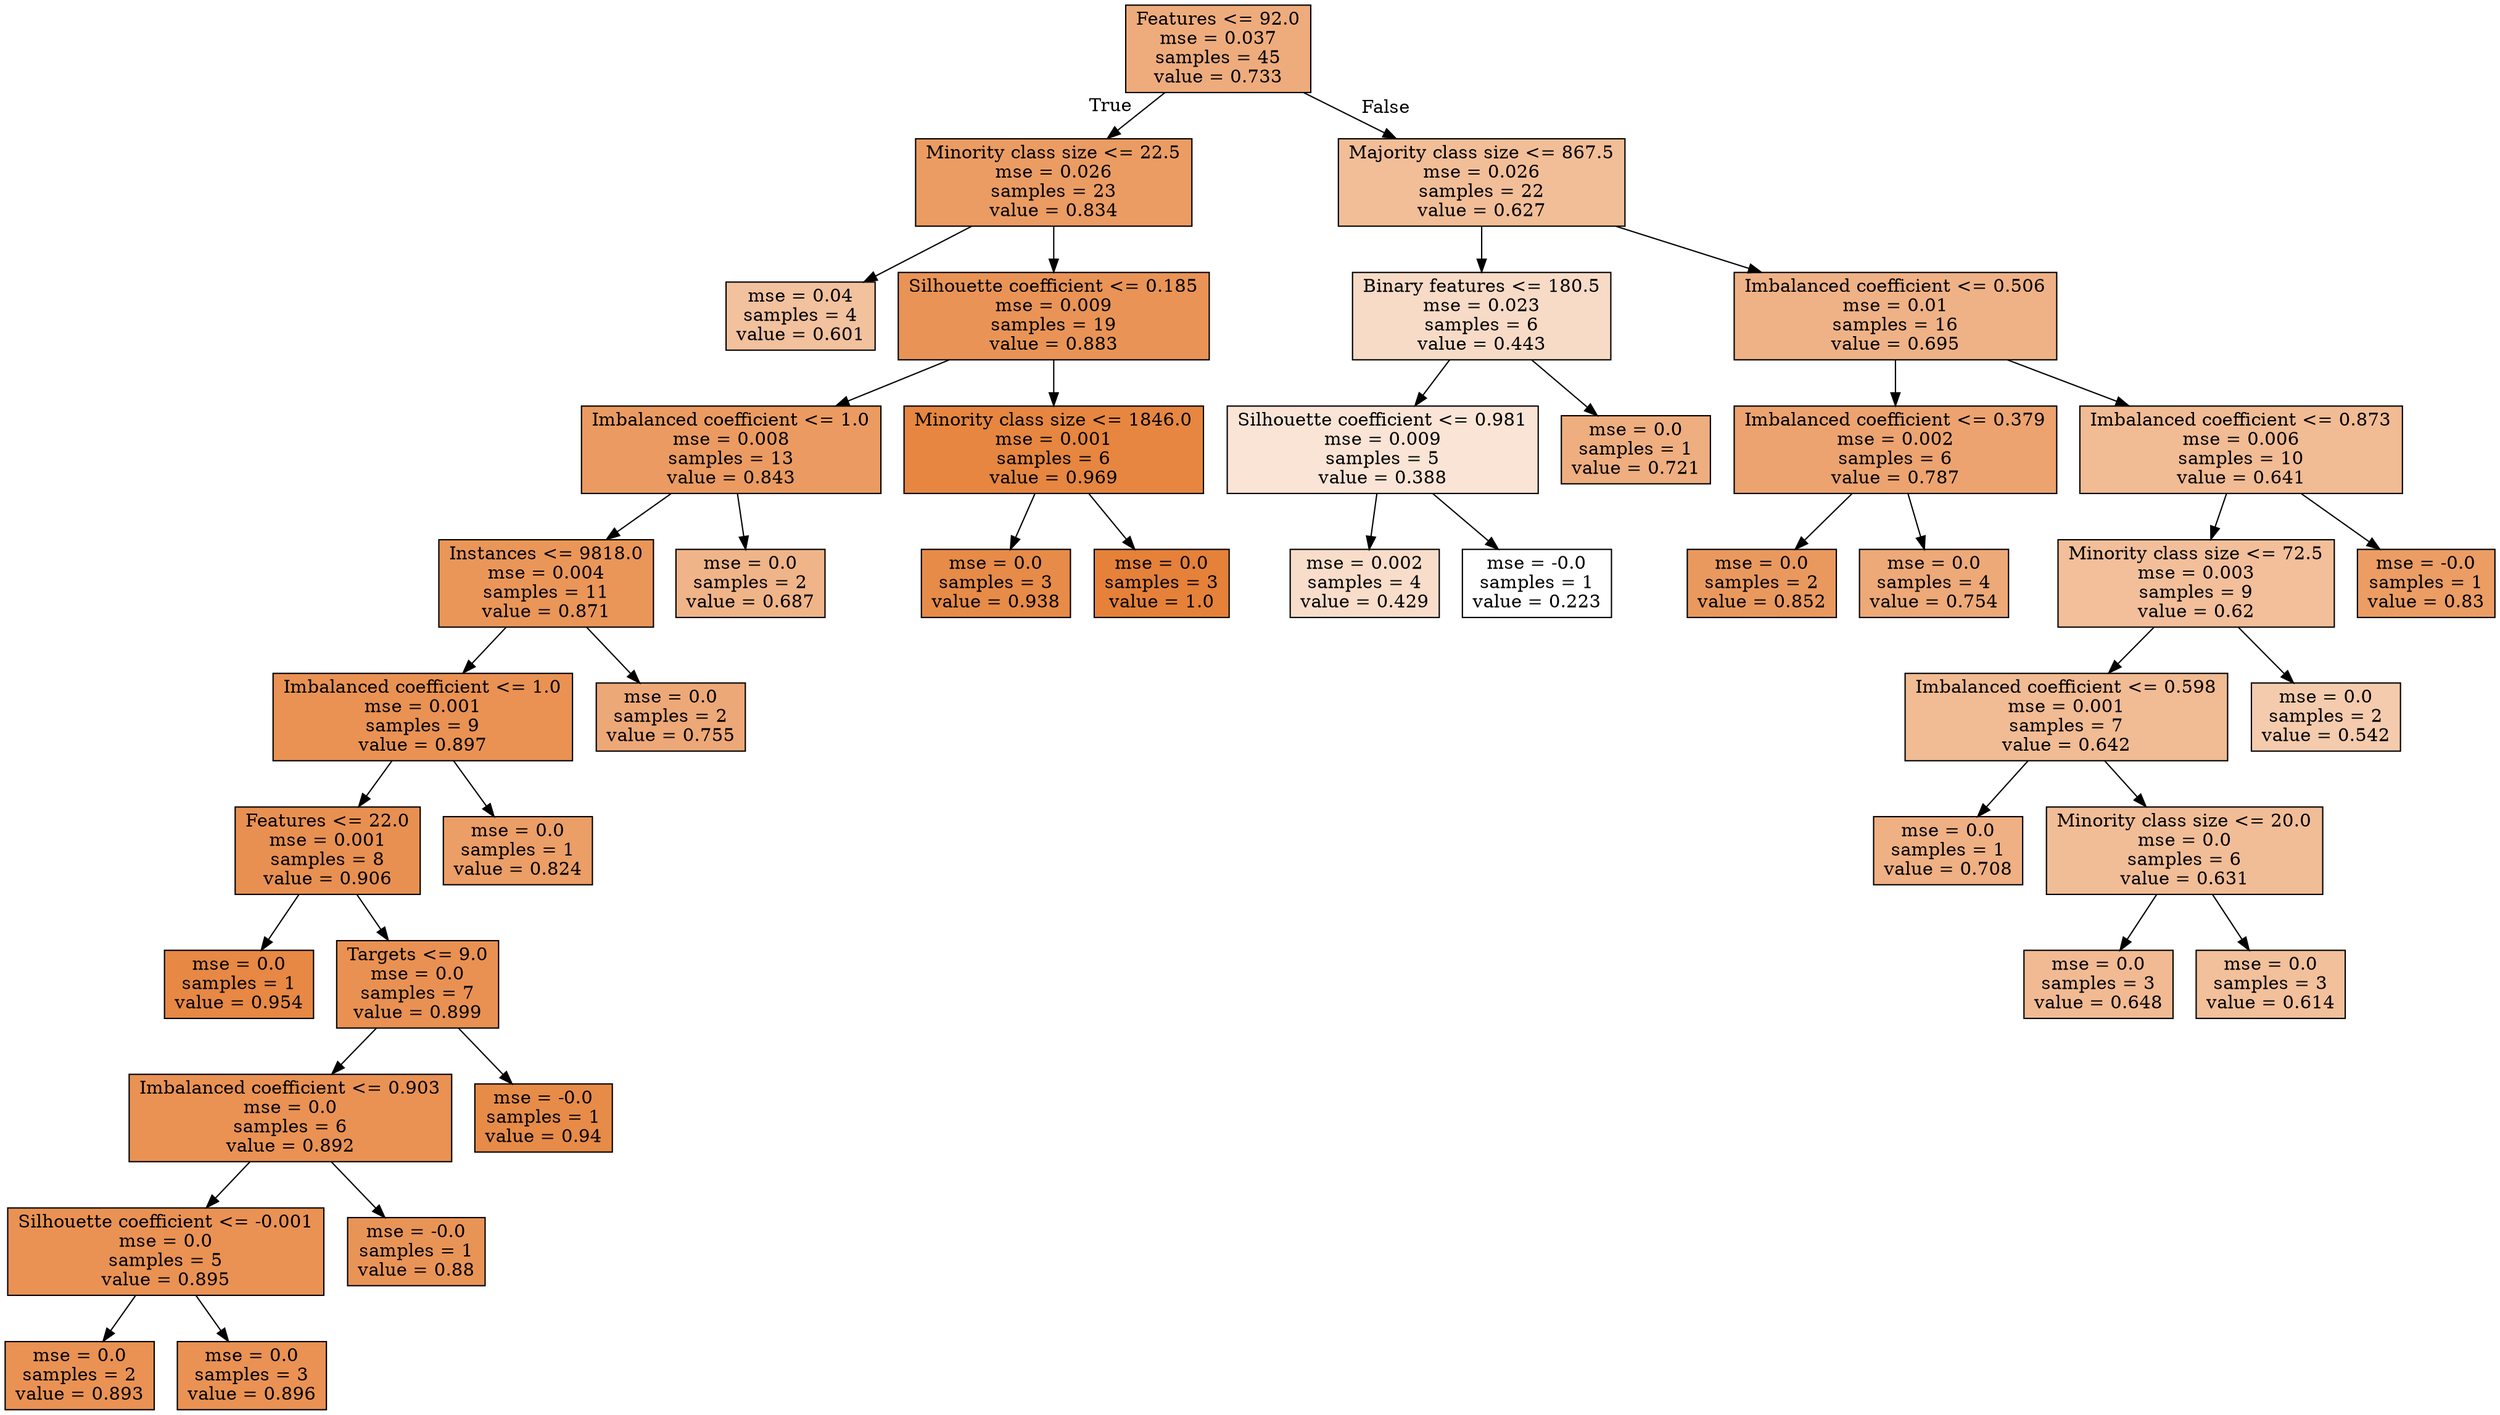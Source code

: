 digraph Tree {
node [shape=box, style="filled", color="black"] ;
0 [label="Features <= 92.0\nmse = 0.037\nsamples = 45\nvalue = 0.733", fillcolor="#e58139a7"] ;
1 [label="Minority class size <= 22.5\nmse = 0.026\nsamples = 23\nvalue = 0.834", fillcolor="#e58139c8"] ;
0 -> 1 [labeldistance=2.5, labelangle=45, headlabel="True"] ;
2 [label="mse = 0.04\nsamples = 4\nvalue = 0.601", fillcolor="#e581397c"] ;
1 -> 2 ;
3 [label="Silhouette coefficient <= 0.185\nmse = 0.009\nsamples = 19\nvalue = 0.883", fillcolor="#e58139d9"] ;
1 -> 3 ;
4 [label="Imbalanced coefficient <= 1.0\nmse = 0.008\nsamples = 13\nvalue = 0.843", fillcolor="#e58139cb"] ;
3 -> 4 ;
5 [label="Instances <= 9818.0\nmse = 0.004\nsamples = 11\nvalue = 0.871", fillcolor="#e58139d5"] ;
4 -> 5 ;
6 [label="Imbalanced coefficient <= 1.0\nmse = 0.001\nsamples = 9\nvalue = 0.897", fillcolor="#e58139dd"] ;
5 -> 6 ;
7 [label="Features <= 22.0\nmse = 0.001\nsamples = 8\nvalue = 0.906", fillcolor="#e58139e0"] ;
6 -> 7 ;
8 [label="mse = 0.0\nsamples = 1\nvalue = 0.954", fillcolor="#e58139f0"] ;
7 -> 8 ;
9 [label="Targets <= 9.0\nmse = 0.0\nsamples = 7\nvalue = 0.899", fillcolor="#e58139de"] ;
7 -> 9 ;
10 [label="Imbalanced coefficient <= 0.903\nmse = 0.0\nsamples = 6\nvalue = 0.892", fillcolor="#e58139dc"] ;
9 -> 10 ;
11 [label="Silhouette coefficient <= -0.001\nmse = 0.0\nsamples = 5\nvalue = 0.895", fillcolor="#e58139dc"] ;
10 -> 11 ;
12 [label="mse = 0.0\nsamples = 2\nvalue = 0.893", fillcolor="#e58139dc"] ;
11 -> 12 ;
13 [label="mse = 0.0\nsamples = 3\nvalue = 0.896", fillcolor="#e58139dd"] ;
11 -> 13 ;
14 [label="mse = -0.0\nsamples = 1\nvalue = 0.88", fillcolor="#e58139d8"] ;
10 -> 14 ;
15 [label="mse = -0.0\nsamples = 1\nvalue = 0.94", fillcolor="#e58139eb"] ;
9 -> 15 ;
16 [label="mse = 0.0\nsamples = 1\nvalue = 0.824", fillcolor="#e58139c5"] ;
6 -> 16 ;
17 [label="mse = 0.0\nsamples = 2\nvalue = 0.755", fillcolor="#e58139af"] ;
5 -> 17 ;
18 [label="mse = 0.0\nsamples = 2\nvalue = 0.687", fillcolor="#e5813998"] ;
4 -> 18 ;
19 [label="Minority class size <= 1846.0\nmse = 0.001\nsamples = 6\nvalue = 0.969", fillcolor="#e58139f5"] ;
3 -> 19 ;
20 [label="mse = 0.0\nsamples = 3\nvalue = 0.938", fillcolor="#e58139eb"] ;
19 -> 20 ;
21 [label="mse = 0.0\nsamples = 3\nvalue = 1.0", fillcolor="#e58139ff"] ;
19 -> 21 ;
22 [label="Majority class size <= 867.5\nmse = 0.026\nsamples = 22\nvalue = 0.627", fillcolor="#e5813984"] ;
0 -> 22 [labeldistance=2.5, labelangle=-45, headlabel="False"] ;
23 [label="Binary features <= 180.5\nmse = 0.023\nsamples = 6\nvalue = 0.443", fillcolor="#e5813948"] ;
22 -> 23 ;
24 [label="Silhouette coefficient <= 0.981\nmse = 0.009\nsamples = 5\nvalue = 0.388", fillcolor="#e5813936"] ;
23 -> 24 ;
25 [label="mse = 0.002\nsamples = 4\nvalue = 0.429", fillcolor="#e5813944"] ;
24 -> 25 ;
26 [label="mse = -0.0\nsamples = 1\nvalue = 0.223", fillcolor="#e5813900"] ;
24 -> 26 ;
27 [label="mse = 0.0\nsamples = 1\nvalue = 0.721", fillcolor="#e58139a4"] ;
23 -> 27 ;
28 [label="Imbalanced coefficient <= 0.506\nmse = 0.01\nsamples = 16\nvalue = 0.695", fillcolor="#e581399b"] ;
22 -> 28 ;
29 [label="Imbalanced coefficient <= 0.379\nmse = 0.002\nsamples = 6\nvalue = 0.787", fillcolor="#e58139b9"] ;
28 -> 29 ;
30 [label="mse = 0.0\nsamples = 2\nvalue = 0.852", fillcolor="#e58139cf"] ;
29 -> 30 ;
31 [label="mse = 0.0\nsamples = 4\nvalue = 0.754", fillcolor="#e58139ae"] ;
29 -> 31 ;
32 [label="Imbalanced coefficient <= 0.873\nmse = 0.006\nsamples = 10\nvalue = 0.641", fillcolor="#e5813989"] ;
28 -> 32 ;
33 [label="Minority class size <= 72.5\nmse = 0.003\nsamples = 9\nvalue = 0.62", fillcolor="#e5813982"] ;
32 -> 33 ;
34 [label="Imbalanced coefficient <= 0.598\nmse = 0.001\nsamples = 7\nvalue = 0.642", fillcolor="#e581398a"] ;
33 -> 34 ;
35 [label="mse = 0.0\nsamples = 1\nvalue = 0.708", fillcolor="#e581399f"] ;
34 -> 35 ;
36 [label="Minority class size <= 20.0\nmse = 0.0\nsamples = 6\nvalue = 0.631", fillcolor="#e5813986"] ;
34 -> 36 ;
37 [label="mse = 0.0\nsamples = 3\nvalue = 0.648", fillcolor="#e581398b"] ;
36 -> 37 ;
38 [label="mse = 0.0\nsamples = 3\nvalue = 0.614", fillcolor="#e5813980"] ;
36 -> 38 ;
39 [label="mse = 0.0\nsamples = 2\nvalue = 0.542", fillcolor="#e5813969"] ;
33 -> 39 ;
40 [label="mse = -0.0\nsamples = 1\nvalue = 0.83", fillcolor="#e58139c7"] ;
32 -> 40 ;
}